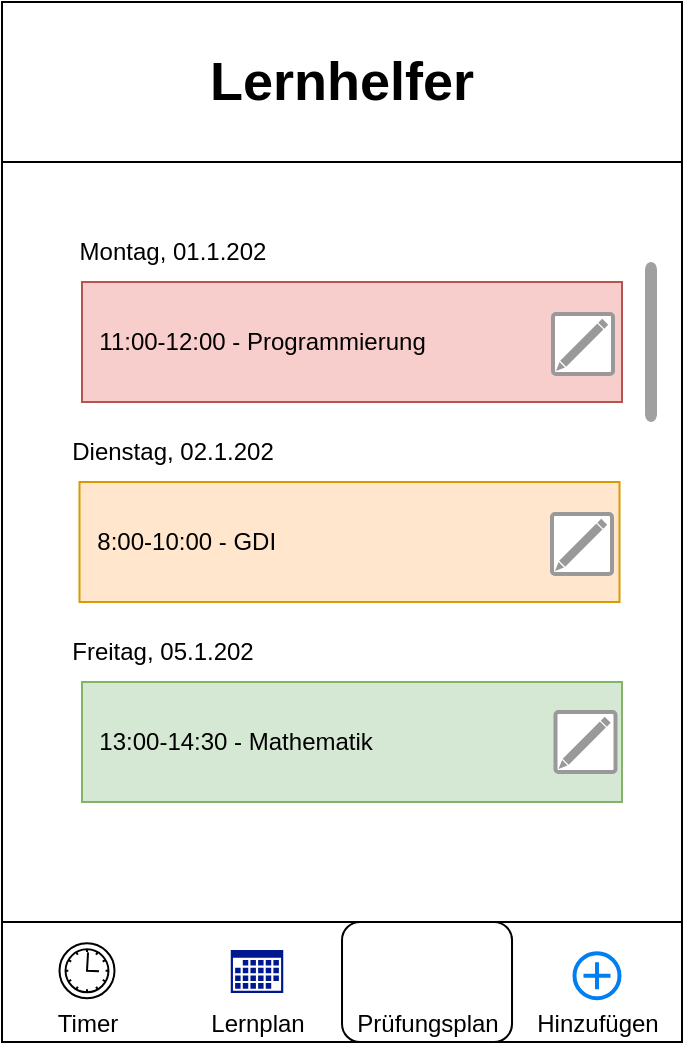 <mxfile version="24.8.3">
  <diagram id="I359MItvWsh4OVZl2oIO" name="Seite-1">
    <mxGraphModel dx="1434" dy="772" grid="1" gridSize="10" guides="1" tooltips="1" connect="1" arrows="1" fold="1" page="1" pageScale="1" pageWidth="827" pageHeight="1169" math="0" shadow="0">
      <root>
        <mxCell id="0" />
        <mxCell id="1" parent="0" />
        <mxCell id="ifa1-IcgKsluYtl1UEuV-2" value="" style="rounded=0;whiteSpace=wrap;html=1;" parent="1" vertex="1">
          <mxGeometry x="230" y="100" width="340" height="520" as="geometry" />
        </mxCell>
        <mxCell id="ifa1-IcgKsluYtl1UEuV-3" value="&lt;h1&gt;&lt;font style=&quot;font-size: 27px;&quot;&gt;Lernhelfer&lt;/font&gt;&lt;/h1&gt;" style="rounded=0;whiteSpace=wrap;html=1;" parent="1" vertex="1">
          <mxGeometry x="230" y="100" width="340" height="80" as="geometry" />
        </mxCell>
        <mxCell id="ifa1-IcgKsluYtl1UEuV-4" value="" style="rounded=0;whiteSpace=wrap;html=1;" parent="1" vertex="1">
          <mxGeometry x="230" y="560" width="340" height="60" as="geometry" />
        </mxCell>
        <mxCell id="ifa1-IcgKsluYtl1UEuV-5" value="" style="points=[[0.145,0.145,0],[0.5,0,0],[0.855,0.145,0],[1,0.5,0],[0.855,0.855,0],[0.5,1,0],[0.145,0.855,0],[0,0.5,0]];shape=mxgraph.bpmn.event;html=1;verticalLabelPosition=bottom;labelBackgroundColor=#ffffff;verticalAlign=top;align=center;perimeter=ellipsePerimeter;outlineConnect=0;aspect=fixed;outline=standard;symbol=timer;" parent="1" vertex="1">
          <mxGeometry x="258.75" y="570.63" width="27.5" height="27.5" as="geometry" />
        </mxCell>
        <mxCell id="ifa1-IcgKsluYtl1UEuV-67" value="" style="sketch=0;aspect=fixed;pointerEvents=1;shadow=0;dashed=0;html=1;strokeColor=none;labelPosition=center;verticalLabelPosition=bottom;verticalAlign=top;align=center;fillColor=#00188D;shape=mxgraph.mscae.enterprise.calendar" parent="1" vertex="1">
          <mxGeometry x="344.38" y="574" width="26.25" height="21.53" as="geometry" />
        </mxCell>
        <mxCell id="ifa1-IcgKsluYtl1UEuV-70" value="" style="html=1;verticalLabelPosition=bottom;align=center;labelBackgroundColor=#ffffff;verticalAlign=top;strokeWidth=2;strokeColor=#0080F0;shadow=0;dashed=0;shape=mxgraph.ios7.icons.add;" parent="1" vertex="1">
          <mxGeometry x="516.25" y="575.63" width="22.5" height="22.5" as="geometry" />
        </mxCell>
        <mxCell id="ifa1-IcgKsluYtl1UEuV-73" value="Timer" style="text;html=1;align=center;verticalAlign=middle;whiteSpace=wrap;rounded=0;" parent="1" vertex="1">
          <mxGeometry x="242.5" y="595.53" width="60" height="30" as="geometry" />
        </mxCell>
        <mxCell id="ifa1-IcgKsluYtl1UEuV-74" value="Lernplan" style="text;html=1;align=center;verticalAlign=middle;whiteSpace=wrap;rounded=0;" parent="1" vertex="1">
          <mxGeometry x="327.5" y="595.53" width="60" height="30" as="geometry" />
        </mxCell>
        <mxCell id="ifa1-IcgKsluYtl1UEuV-75" value="Hinzufügen" style="text;html=1;align=center;verticalAlign=middle;whiteSpace=wrap;rounded=0;" parent="1" vertex="1">
          <mxGeometry x="497.5" y="595.53" width="60" height="30" as="geometry" />
        </mxCell>
        <mxCell id="rY3xB4cPp5pABSBBmHks-13" value="" style="rounded=1;whiteSpace=wrap;html=1;" vertex="1" parent="1">
          <mxGeometry x="400.01" y="560" width="85" height="60" as="geometry" />
        </mxCell>
        <mxCell id="ifa1-IcgKsluYtl1UEuV-77" value="" style="shape=image;html=1;verticalAlign=top;verticalLabelPosition=bottom;labelBackgroundColor=#ffffff;imageAspect=0;aspect=fixed;image=https://cdn0.iconfinder.com/data/icons/job-seeker/256/test_job_seeker_employee_unemployee_work-128.png" parent="1" vertex="1">
          <mxGeometry x="426.75" y="571.13" width="31.5" height="31.5" as="geometry" />
        </mxCell>
        <mxCell id="ifa1-IcgKsluYtl1UEuV-78" value="Prüfungsplan" style="text;html=1;align=center;verticalAlign=middle;whiteSpace=wrap;rounded=0;" parent="1" vertex="1">
          <mxGeometry x="412.5" y="595.53" width="60" height="30" as="geometry" />
        </mxCell>
        <mxCell id="KK-5Z-vk3ZXW3KGRnpWN-2" value="Montag, 01.1.202" style="text;html=1;align=center;verticalAlign=middle;whiteSpace=wrap;rounded=0;" parent="1" vertex="1">
          <mxGeometry x="250" y="210" width="131.25" height="30" as="geometry" />
        </mxCell>
        <mxCell id="KK-5Z-vk3ZXW3KGRnpWN-3" value="&amp;nbsp; 11:00-12:00 - Programmierung" style="rounded=0;whiteSpace=wrap;html=1;fillColor=#f8cecc;strokeColor=#b85450;align=left;" parent="1" vertex="1">
          <mxGeometry x="270" y="240" width="270" height="60" as="geometry" />
        </mxCell>
        <mxCell id="KK-5Z-vk3ZXW3KGRnpWN-5" value="" style="shape=image;html=1;verticalAlign=top;verticalLabelPosition=bottom;labelBackgroundColor=#ffffff;imageAspect=0;aspect=fixed;image=https://cdn4.iconfinder.com/data/icons/evil-icons-user-interface/64/basket-128.png" parent="1" vertex="1">
          <mxGeometry x="468.75" y="252" width="38" height="38" as="geometry" />
        </mxCell>
        <mxCell id="KK-5Z-vk3ZXW3KGRnpWN-13" value="Dienstag, 02.1.202" style="text;html=1;align=center;verticalAlign=middle;whiteSpace=wrap;rounded=0;" parent="1" vertex="1">
          <mxGeometry x="245" y="310" width="141.25" height="30" as="geometry" />
        </mxCell>
        <mxCell id="KK-5Z-vk3ZXW3KGRnpWN-17" value="&amp;nbsp; 13:00-14:30 - Mathematik" style="rounded=0;whiteSpace=wrap;html=1;fillColor=#d5e8d4;strokeColor=#82b366;align=left;" parent="1" vertex="1">
          <mxGeometry x="270" y="440" width="270" height="60" as="geometry" />
        </mxCell>
        <mxCell id="KK-5Z-vk3ZXW3KGRnpWN-19" value="" style="shape=image;html=1;verticalAlign=top;verticalLabelPosition=bottom;labelBackgroundColor=#ffffff;imageAspect=0;aspect=fixed;image=https://cdn4.iconfinder.com/data/icons/evil-icons-user-interface/64/basket-128.png" parent="1" vertex="1">
          <mxGeometry x="465" y="451" width="38" height="38" as="geometry" />
        </mxCell>
        <mxCell id="KK-5Z-vk3ZXW3KGRnpWN-20" value="" style="html=1;verticalLabelPosition=bottom;labelBackgroundColor=#ffffff;verticalAlign=top;shadow=0;dashed=0;strokeWidth=2;shape=mxgraph.ios7.misc.scroll_(vertical);fillColor=#a0a0a0;" parent="1" vertex="1">
          <mxGeometry x="551.5" y="230" width="6" height="80" as="geometry" />
        </mxCell>
        <mxCell id="rY3xB4cPp5pABSBBmHks-1" value="&amp;nbsp; 8:00-10:00 - GDI" style="rounded=0;whiteSpace=wrap;html=1;fillColor=#ffe6cc;strokeColor=#d79b00;align=left;" vertex="1" parent="1">
          <mxGeometry x="268.75" y="340" width="270" height="60" as="geometry" />
        </mxCell>
        <mxCell id="rY3xB4cPp5pABSBBmHks-2" value="" style="shape=image;html=1;verticalAlign=top;verticalLabelPosition=bottom;labelBackgroundColor=#ffffff;imageAspect=0;aspect=fixed;image=https://cdn4.iconfinder.com/data/icons/evil-icons-user-interface/64/basket-128.png" vertex="1" parent="1">
          <mxGeometry x="467.5" y="352" width="38" height="38" as="geometry" />
        </mxCell>
        <mxCell id="rY3xB4cPp5pABSBBmHks-4" value="Freitag, 05.1.202" style="text;html=1;align=center;verticalAlign=middle;whiteSpace=wrap;rounded=0;" vertex="1" parent="1">
          <mxGeometry x="240" y="410" width="141.25" height="30" as="geometry" />
        </mxCell>
        <mxCell id="rY3xB4cPp5pABSBBmHks-9" value="" style="strokeColor=#999999;verticalLabelPosition=bottom;shadow=0;dashed=0;verticalAlign=top;strokeWidth=2;html=1;shape=mxgraph.mockup.misc.editIcon;" vertex="1" parent="1">
          <mxGeometry x="505.5" y="256" width="30" height="30" as="geometry" />
        </mxCell>
        <mxCell id="rY3xB4cPp5pABSBBmHks-10" value="" style="strokeColor=#999999;verticalLabelPosition=bottom;shadow=0;dashed=0;verticalAlign=top;strokeWidth=2;html=1;shape=mxgraph.mockup.misc.editIcon;" vertex="1" parent="1">
          <mxGeometry x="505" y="356" width="30" height="30" as="geometry" />
        </mxCell>
        <mxCell id="rY3xB4cPp5pABSBBmHks-11" value="" style="strokeColor=#999999;verticalLabelPosition=bottom;shadow=0;dashed=0;verticalAlign=top;strokeWidth=2;html=1;shape=mxgraph.mockup.misc.editIcon;" vertex="1" parent="1">
          <mxGeometry x="506.75" y="455" width="30" height="30" as="geometry" />
        </mxCell>
      </root>
    </mxGraphModel>
  </diagram>
</mxfile>

